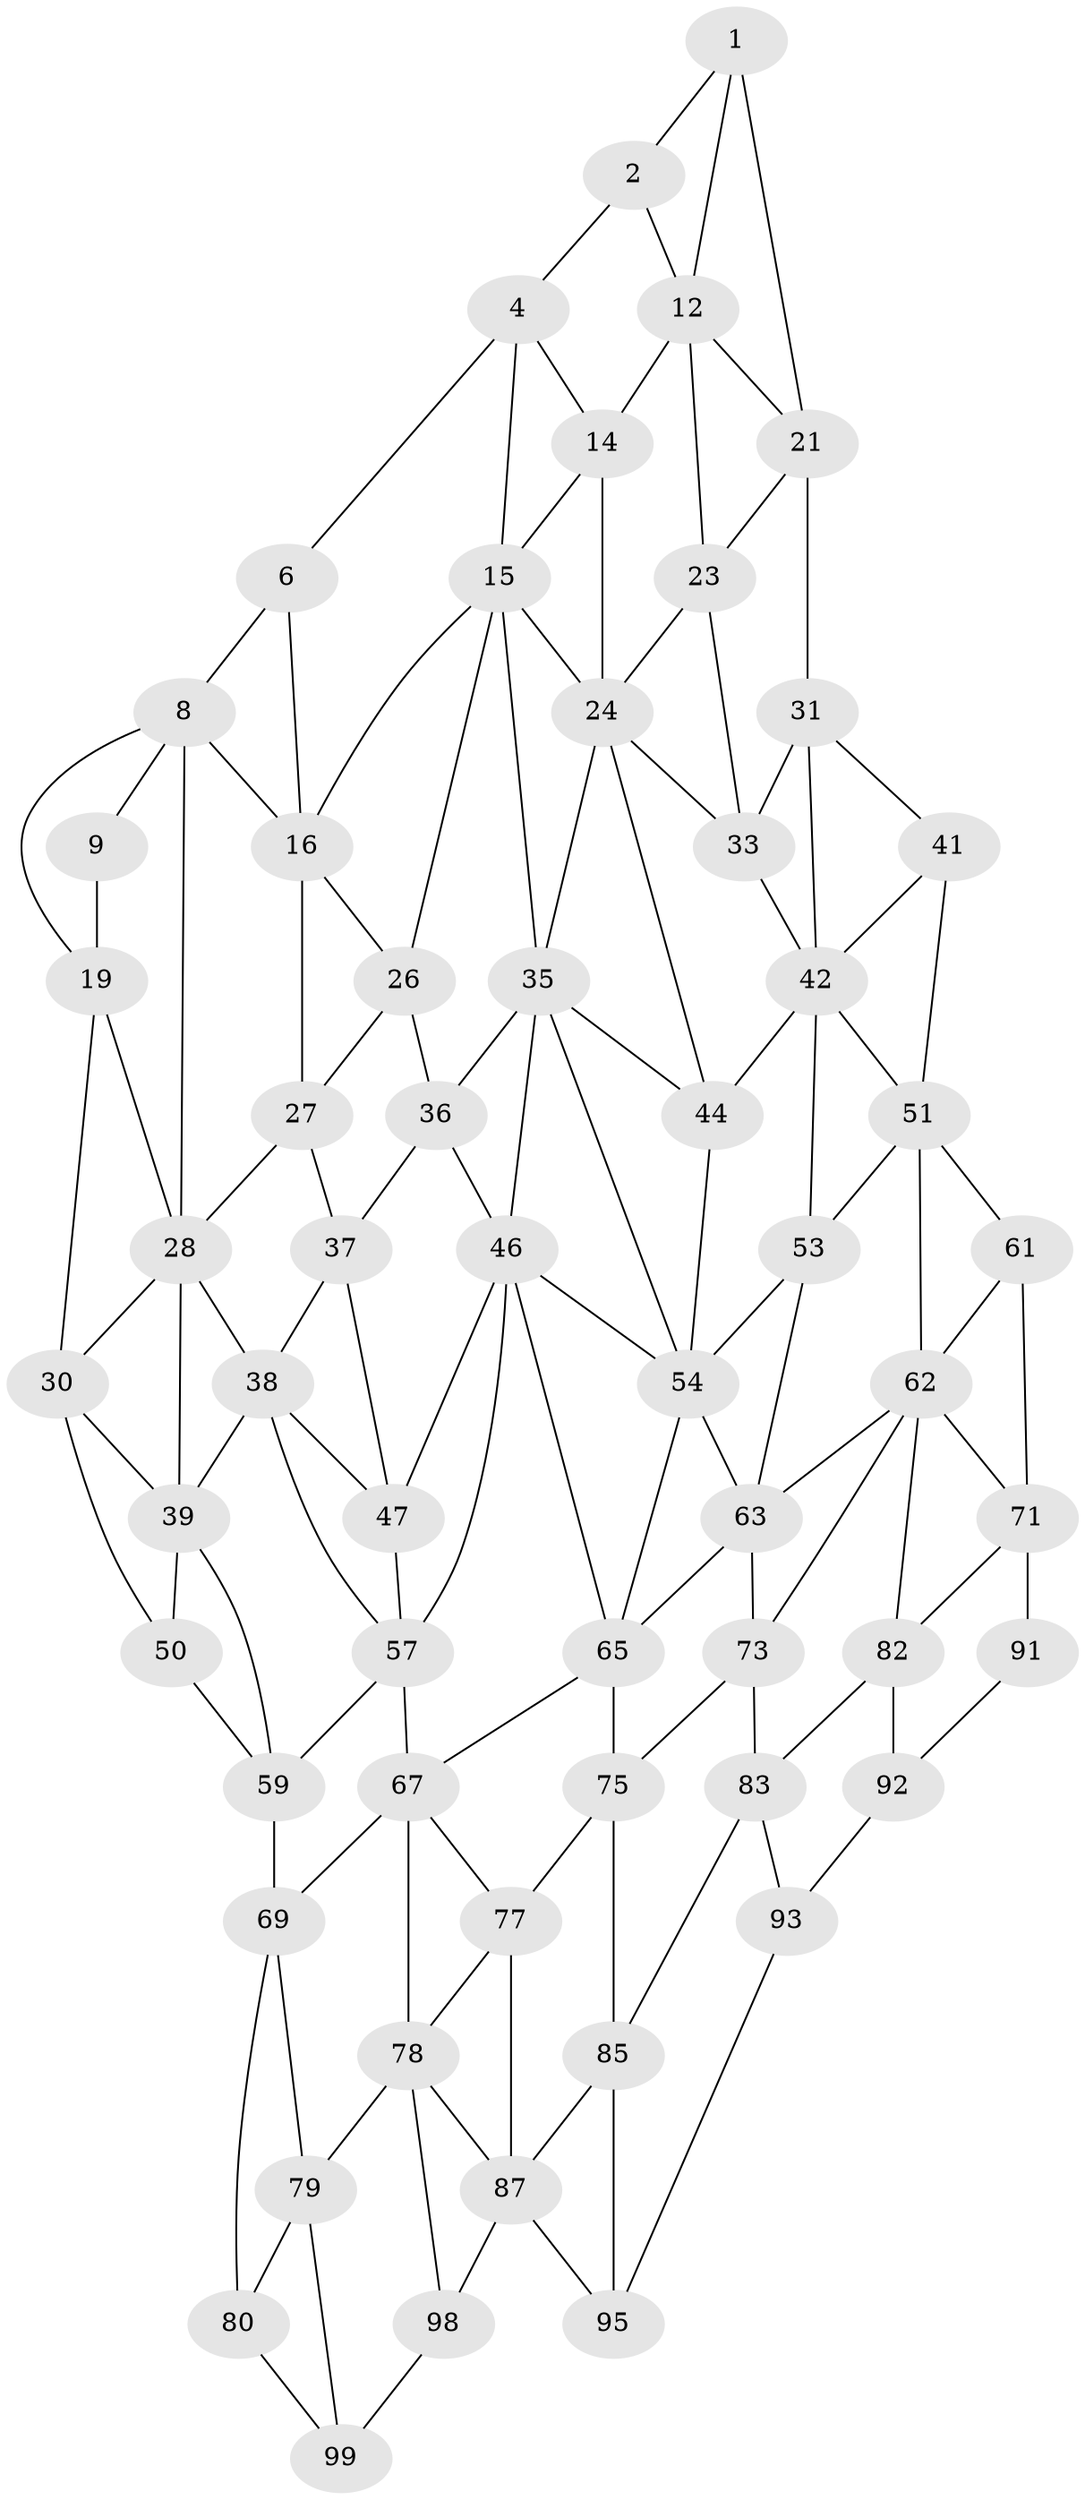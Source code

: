 // original degree distribution, {2: 0.04, 3: 0.32, 4: 0.64}
// Generated by graph-tools (version 1.1) at 2025/38/02/21/25 10:38:57]
// undirected, 59 vertices, 124 edges
graph export_dot {
graph [start="1"]
  node [color=gray90,style=filled];
  1 [super="+11"];
  2 [super="+3"];
  4 [super="+5"];
  6 [super="+7"];
  8 [super="+18"];
  9 [super="+10"];
  12 [super="+13"];
  14;
  15 [super="+25"];
  16 [super="+17"];
  19 [super="+20"];
  21 [super="+22"];
  23;
  24 [super="+34"];
  26;
  27;
  28 [super="+29"];
  30 [super="+40"];
  31 [super="+32"];
  33;
  35 [super="+45"];
  36;
  37;
  38 [super="+48"];
  39 [super="+49"];
  41;
  42 [super="+43"];
  44;
  46 [super="+56"];
  47;
  50;
  51 [super="+52"];
  53;
  54 [super="+55"];
  57 [super="+58"];
  59 [super="+60"];
  61;
  62 [super="+72"];
  63 [super="+64"];
  65 [super="+66"];
  67 [super="+68"];
  69 [super="+70"];
  71 [super="+81"];
  73 [super="+74"];
  75 [super="+76"];
  77;
  78 [super="+88"];
  79 [super="+89"];
  80 [super="+90"];
  82;
  83 [super="+84"];
  85 [super="+86"];
  87 [super="+97"];
  91;
  92;
  93 [super="+94"];
  95 [super="+96"];
  98;
  99 [super="+100"];
  1 -- 2;
  1 -- 12;
  1 -- 21;
  2 -- 12 [weight=2];
  2 -- 4;
  4 -- 14;
  4 -- 6;
  4 -- 15;
  6 -- 16 [weight=2];
  6 -- 8;
  8 -- 9;
  8 -- 16;
  8 -- 19;
  8 -- 28;
  9 -- 19 [weight=2];
  12 -- 14;
  12 -- 23;
  12 -- 21;
  14 -- 24;
  14 -- 15;
  15 -- 16;
  15 -- 24;
  15 -- 26;
  15 -- 35;
  16 -- 26;
  16 -- 27;
  19 -- 30;
  19 -- 28;
  21 -- 31 [weight=2];
  21 -- 23;
  23 -- 33;
  23 -- 24;
  24 -- 33;
  24 -- 35;
  24 -- 44;
  26 -- 36;
  26 -- 27;
  27 -- 37;
  27 -- 28;
  28 -- 38;
  28 -- 30;
  28 -- 39;
  30 -- 50;
  30 -- 39;
  31 -- 41;
  31 -- 33;
  31 -- 42;
  33 -- 42;
  35 -- 36;
  35 -- 46;
  35 -- 44;
  35 -- 54;
  36 -- 46;
  36 -- 37;
  37 -- 47;
  37 -- 38;
  38 -- 39 [weight=2];
  38 -- 47;
  38 -- 57;
  39 -- 50;
  39 -- 59;
  41 -- 51;
  41 -- 42;
  42 -- 51;
  42 -- 44;
  42 -- 53;
  44 -- 54;
  46 -- 47;
  46 -- 57;
  46 -- 54;
  46 -- 65;
  47 -- 57;
  50 -- 59;
  51 -- 61;
  51 -- 53;
  51 -- 62;
  53 -- 63;
  53 -- 54;
  54 -- 63;
  54 -- 65;
  57 -- 67 [weight=2];
  57 -- 59;
  59 -- 69 [weight=2];
  61 -- 71;
  61 -- 62;
  62 -- 63;
  62 -- 73;
  62 -- 82;
  62 -- 71;
  63 -- 73 [weight=2];
  63 -- 65;
  65 -- 75 [weight=2];
  65 -- 67;
  67 -- 77;
  67 -- 69;
  67 -- 78;
  69 -- 79;
  69 -- 80;
  71 -- 82;
  71 -- 91;
  73 -- 83 [weight=2];
  73 -- 75;
  75 -- 85 [weight=2];
  75 -- 77;
  77 -- 87;
  77 -- 78;
  78 -- 79 [weight=2];
  78 -- 98;
  78 -- 87;
  79 -- 80 [weight=2];
  79 -- 99;
  80 -- 99;
  82 -- 92;
  82 -- 83;
  83 -- 93 [weight=2];
  83 -- 85;
  85 -- 95 [weight=2];
  85 -- 87;
  87 -- 98;
  87 -- 95;
  91 -- 92;
  92 -- 93;
  93 -- 95;
  98 -- 99;
}
